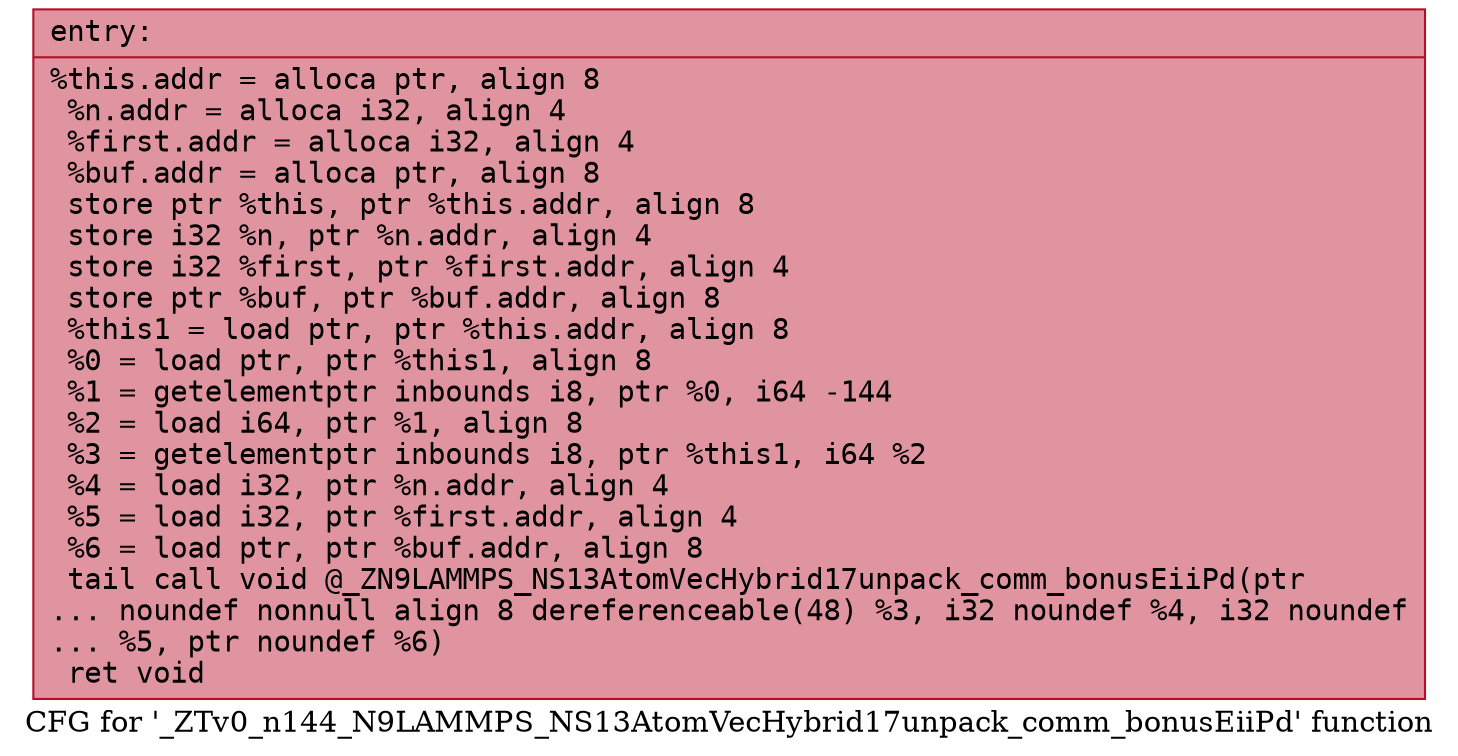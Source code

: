 digraph "CFG for '_ZTv0_n144_N9LAMMPS_NS13AtomVecHybrid17unpack_comm_bonusEiiPd' function" {
	label="CFG for '_ZTv0_n144_N9LAMMPS_NS13AtomVecHybrid17unpack_comm_bonusEiiPd' function";

	Node0x557e2af74980 [shape=record,color="#b70d28ff", style=filled, fillcolor="#b70d2870" fontname="Courier",label="{entry:\l|  %this.addr = alloca ptr, align 8\l  %n.addr = alloca i32, align 4\l  %first.addr = alloca i32, align 4\l  %buf.addr = alloca ptr, align 8\l  store ptr %this, ptr %this.addr, align 8\l  store i32 %n, ptr %n.addr, align 4\l  store i32 %first, ptr %first.addr, align 4\l  store ptr %buf, ptr %buf.addr, align 8\l  %this1 = load ptr, ptr %this.addr, align 8\l  %0 = load ptr, ptr %this1, align 8\l  %1 = getelementptr inbounds i8, ptr %0, i64 -144\l  %2 = load i64, ptr %1, align 8\l  %3 = getelementptr inbounds i8, ptr %this1, i64 %2\l  %4 = load i32, ptr %n.addr, align 4\l  %5 = load i32, ptr %first.addr, align 4\l  %6 = load ptr, ptr %buf.addr, align 8\l  tail call void @_ZN9LAMMPS_NS13AtomVecHybrid17unpack_comm_bonusEiiPd(ptr\l... noundef nonnull align 8 dereferenceable(48) %3, i32 noundef %4, i32 noundef\l... %5, ptr noundef %6)\l  ret void\l}"];
}
